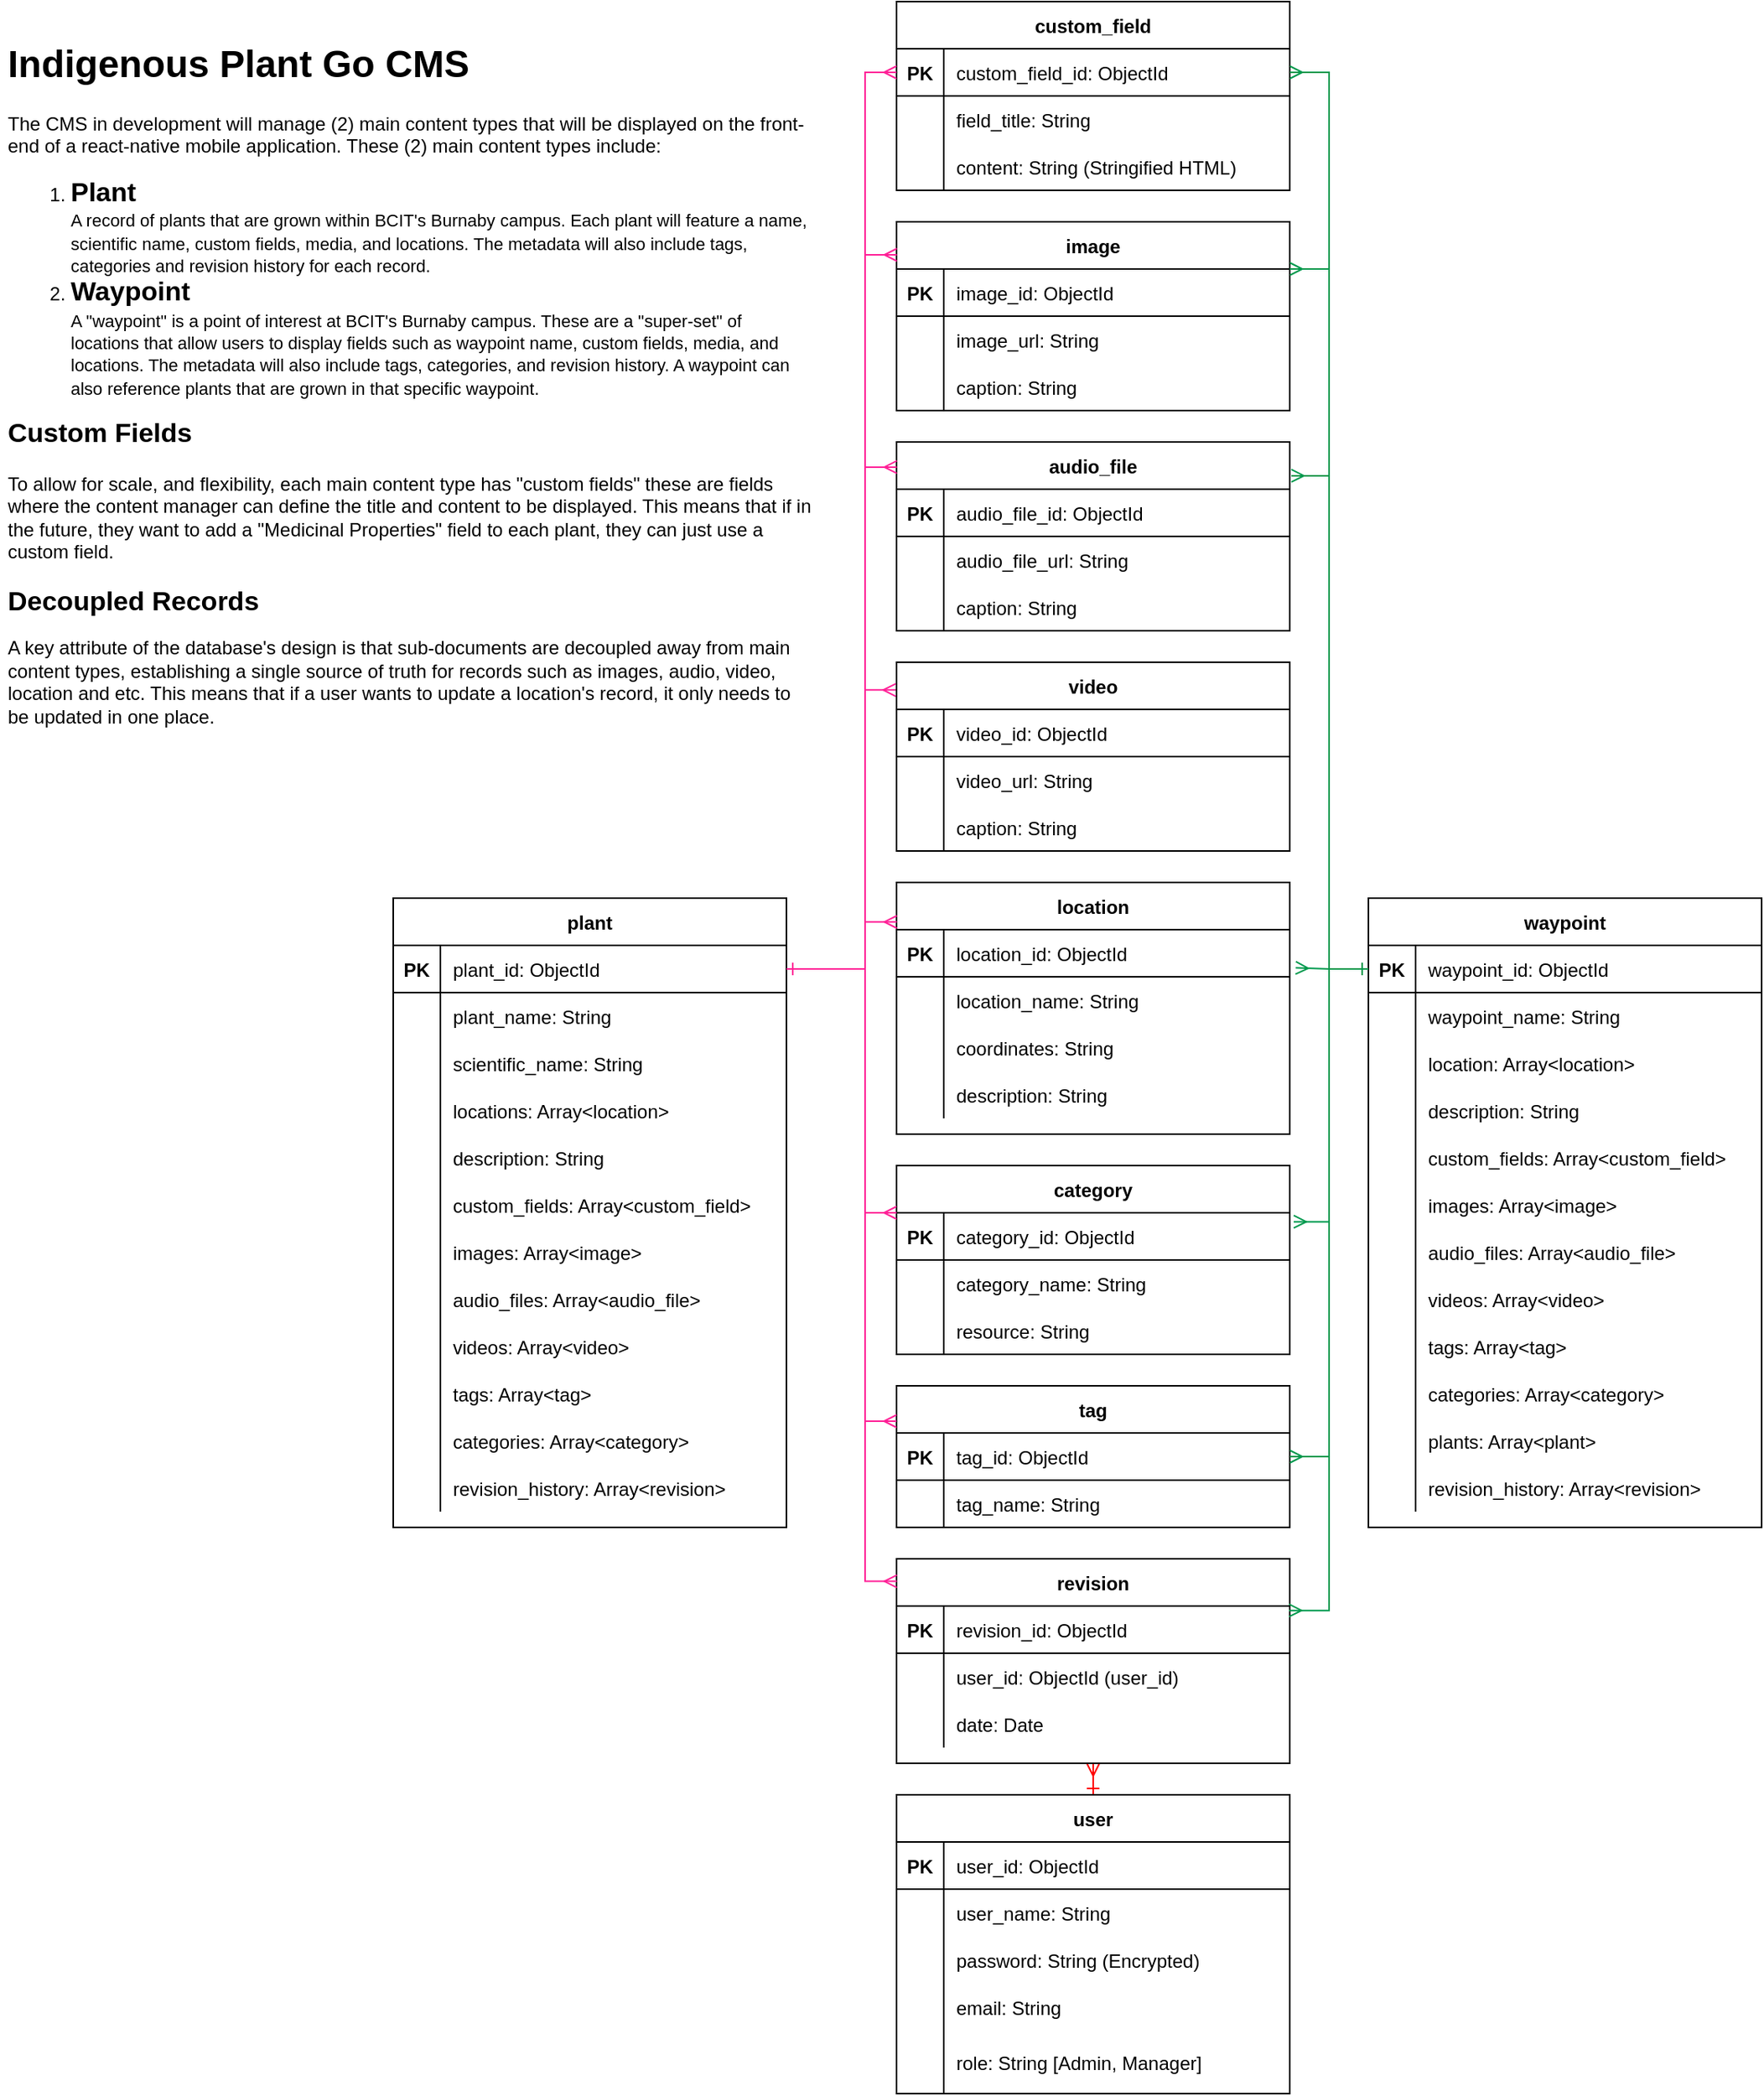 <mxfile version="14.6.10" type="device"><diagram id="R2lEEEUBdFMjLlhIrx00" name="Page-1"><mxGraphModel dx="2460" dy="2455" grid="1" gridSize="10" guides="1" tooltips="1" connect="1" arrows="1" fold="1" page="1" pageScale="1" pageWidth="850" pageHeight="1100" math="0" shadow="0" extFonts="Permanent Marker^https://fonts.googleapis.com/css?family=Permanent+Marker"><root><mxCell id="0"/><mxCell id="1" parent="0"/><mxCell id="C-vyLk0tnHw3VtMMgP7b-23" value="plant" style="shape=table;startSize=30;container=1;collapsible=1;childLayout=tableLayout;fixedRows=1;rowLines=0;fontStyle=1;align=center;resizeLast=1;" parent="1" vertex="1"><mxGeometry x="670" y="-520" width="250" height="400" as="geometry"/></mxCell><mxCell id="C-vyLk0tnHw3VtMMgP7b-24" value="" style="shape=partialRectangle;collapsible=0;dropTarget=0;pointerEvents=0;fillColor=none;points=[[0,0.5],[1,0.5]];portConstraint=eastwest;top=0;left=0;right=0;bottom=1;" parent="C-vyLk0tnHw3VtMMgP7b-23" vertex="1"><mxGeometry y="30" width="250" height="30" as="geometry"/></mxCell><mxCell id="C-vyLk0tnHw3VtMMgP7b-25" value="PK" style="shape=partialRectangle;overflow=hidden;connectable=0;fillColor=none;top=0;left=0;bottom=0;right=0;fontStyle=1;" parent="C-vyLk0tnHw3VtMMgP7b-24" vertex="1"><mxGeometry width="30" height="30" as="geometry"/></mxCell><mxCell id="C-vyLk0tnHw3VtMMgP7b-26" value="plant_id: ObjectId" style="shape=partialRectangle;overflow=hidden;connectable=0;fillColor=none;top=0;left=0;bottom=0;right=0;align=left;spacingLeft=6;fontStyle=0;" parent="C-vyLk0tnHw3VtMMgP7b-24" vertex="1"><mxGeometry x="30" width="220" height="30" as="geometry"/></mxCell><mxCell id="C-vyLk0tnHw3VtMMgP7b-27" value="" style="shape=partialRectangle;collapsible=0;dropTarget=0;pointerEvents=0;fillColor=none;points=[[0,0.5],[1,0.5]];portConstraint=eastwest;top=0;left=0;right=0;bottom=0;" parent="C-vyLk0tnHw3VtMMgP7b-23" vertex="1"><mxGeometry y="60" width="250" height="30" as="geometry"/></mxCell><mxCell id="C-vyLk0tnHw3VtMMgP7b-28" value="" style="shape=partialRectangle;overflow=hidden;connectable=0;fillColor=none;top=0;left=0;bottom=0;right=0;" parent="C-vyLk0tnHw3VtMMgP7b-27" vertex="1"><mxGeometry width="30" height="30" as="geometry"/></mxCell><mxCell id="C-vyLk0tnHw3VtMMgP7b-29" value="plant_name: String" style="shape=partialRectangle;overflow=hidden;connectable=0;fillColor=none;top=0;left=0;bottom=0;right=0;align=left;spacingLeft=6;" parent="C-vyLk0tnHw3VtMMgP7b-27" vertex="1"><mxGeometry x="30" width="220" height="30" as="geometry"/></mxCell><mxCell id="rjlyOs_NQxQxMs1y-BMm-17" value="" style="shape=partialRectangle;collapsible=0;dropTarget=0;pointerEvents=0;fillColor=none;points=[[0,0.5],[1,0.5]];portConstraint=eastwest;top=0;left=0;right=0;bottom=0;" parent="C-vyLk0tnHw3VtMMgP7b-23" vertex="1"><mxGeometry y="90" width="250" height="30" as="geometry"/></mxCell><mxCell id="rjlyOs_NQxQxMs1y-BMm-18" value="" style="shape=partialRectangle;overflow=hidden;connectable=0;fillColor=none;top=0;left=0;bottom=0;right=0;" parent="rjlyOs_NQxQxMs1y-BMm-17" vertex="1"><mxGeometry width="30" height="30" as="geometry"/></mxCell><mxCell id="rjlyOs_NQxQxMs1y-BMm-19" value="scientific_name: String" style="shape=partialRectangle;overflow=hidden;connectable=0;fillColor=none;top=0;left=0;bottom=0;right=0;align=left;spacingLeft=6;" parent="rjlyOs_NQxQxMs1y-BMm-17" vertex="1"><mxGeometry x="30" width="220" height="30" as="geometry"/></mxCell><mxCell id="nRMLL-V5fSubDmU-MLT4-1" value="" style="shape=partialRectangle;collapsible=0;dropTarget=0;pointerEvents=0;fillColor=none;points=[[0,0.5],[1,0.5]];portConstraint=eastwest;top=0;left=0;right=0;bottom=0;" parent="C-vyLk0tnHw3VtMMgP7b-23" vertex="1"><mxGeometry y="120" width="250" height="30" as="geometry"/></mxCell><mxCell id="nRMLL-V5fSubDmU-MLT4-2" value="" style="shape=partialRectangle;overflow=hidden;connectable=0;fillColor=none;top=0;left=0;bottom=0;right=0;" parent="nRMLL-V5fSubDmU-MLT4-1" vertex="1"><mxGeometry width="30" height="30" as="geometry"/></mxCell><mxCell id="nRMLL-V5fSubDmU-MLT4-3" value="locations: Array&lt;location&gt; " style="shape=partialRectangle;overflow=hidden;connectable=0;fillColor=none;top=0;left=0;bottom=0;right=0;align=left;spacingLeft=6;" parent="nRMLL-V5fSubDmU-MLT4-1" vertex="1"><mxGeometry x="30" width="220" height="30" as="geometry"/></mxCell><mxCell id="nRMLL-V5fSubDmU-MLT4-4" value="" style="shape=partialRectangle;collapsible=0;dropTarget=0;pointerEvents=0;fillColor=none;points=[[0,0.5],[1,0.5]];portConstraint=eastwest;top=0;left=0;right=0;bottom=0;" parent="C-vyLk0tnHw3VtMMgP7b-23" vertex="1"><mxGeometry y="150" width="250" height="30" as="geometry"/></mxCell><mxCell id="nRMLL-V5fSubDmU-MLT4-5" value="" style="shape=partialRectangle;overflow=hidden;connectable=0;fillColor=none;top=0;left=0;bottom=0;right=0;" parent="nRMLL-V5fSubDmU-MLT4-4" vertex="1"><mxGeometry width="30" height="30" as="geometry"/></mxCell><mxCell id="nRMLL-V5fSubDmU-MLT4-6" value="description: String" style="shape=partialRectangle;overflow=hidden;connectable=0;fillColor=none;top=0;left=0;bottom=0;right=0;align=left;spacingLeft=6;" parent="nRMLL-V5fSubDmU-MLT4-4" vertex="1"><mxGeometry x="30" width="220" height="30" as="geometry"/></mxCell><mxCell id="nRMLL-V5fSubDmU-MLT4-7" value="" style="shape=partialRectangle;collapsible=0;dropTarget=0;pointerEvents=0;fillColor=none;points=[[0,0.5],[1,0.5]];portConstraint=eastwest;top=0;left=0;right=0;bottom=0;" parent="C-vyLk0tnHw3VtMMgP7b-23" vertex="1"><mxGeometry y="180" width="250" height="30" as="geometry"/></mxCell><mxCell id="nRMLL-V5fSubDmU-MLT4-8" value="" style="shape=partialRectangle;overflow=hidden;connectable=0;fillColor=none;top=0;left=0;bottom=0;right=0;" parent="nRMLL-V5fSubDmU-MLT4-7" vertex="1"><mxGeometry width="30" height="30" as="geometry"/></mxCell><mxCell id="nRMLL-V5fSubDmU-MLT4-9" value="custom_fields: Array&lt;custom_field&gt;" style="shape=partialRectangle;overflow=hidden;connectable=0;fillColor=none;top=0;left=0;bottom=0;right=0;align=left;spacingLeft=6;" parent="nRMLL-V5fSubDmU-MLT4-7" vertex="1"><mxGeometry x="30" width="220" height="30" as="geometry"/></mxCell><mxCell id="nRMLL-V5fSubDmU-MLT4-10" value="" style="shape=partialRectangle;collapsible=0;dropTarget=0;pointerEvents=0;fillColor=none;points=[[0,0.5],[1,0.5]];portConstraint=eastwest;top=0;left=0;right=0;bottom=0;" parent="C-vyLk0tnHw3VtMMgP7b-23" vertex="1"><mxGeometry y="210" width="250" height="30" as="geometry"/></mxCell><mxCell id="nRMLL-V5fSubDmU-MLT4-11" value="" style="shape=partialRectangle;overflow=hidden;connectable=0;fillColor=none;top=0;left=0;bottom=0;right=0;" parent="nRMLL-V5fSubDmU-MLT4-10" vertex="1"><mxGeometry width="30" height="30" as="geometry"/></mxCell><mxCell id="nRMLL-V5fSubDmU-MLT4-12" value="images: Array&lt;image&gt;" style="shape=partialRectangle;overflow=hidden;connectable=0;fillColor=none;top=0;left=0;bottom=0;right=0;align=left;spacingLeft=6;" parent="nRMLL-V5fSubDmU-MLT4-10" vertex="1"><mxGeometry x="30" width="220" height="30" as="geometry"/></mxCell><mxCell id="nRMLL-V5fSubDmU-MLT4-13" value="" style="shape=partialRectangle;collapsible=0;dropTarget=0;pointerEvents=0;fillColor=none;points=[[0,0.5],[1,0.5]];portConstraint=eastwest;top=0;left=0;right=0;bottom=0;" parent="C-vyLk0tnHw3VtMMgP7b-23" vertex="1"><mxGeometry y="240" width="250" height="30" as="geometry"/></mxCell><mxCell id="nRMLL-V5fSubDmU-MLT4-14" value="" style="shape=partialRectangle;overflow=hidden;connectable=0;fillColor=none;top=0;left=0;bottom=0;right=0;" parent="nRMLL-V5fSubDmU-MLT4-13" vertex="1"><mxGeometry width="30" height="30" as="geometry"/></mxCell><mxCell id="nRMLL-V5fSubDmU-MLT4-15" value="audio_files: Array&lt;audio_file&gt;" style="shape=partialRectangle;overflow=hidden;connectable=0;fillColor=none;top=0;left=0;bottom=0;right=0;align=left;spacingLeft=6;" parent="nRMLL-V5fSubDmU-MLT4-13" vertex="1"><mxGeometry x="30" width="220" height="30" as="geometry"/></mxCell><mxCell id="nRMLL-V5fSubDmU-MLT4-16" value="" style="shape=partialRectangle;collapsible=0;dropTarget=0;pointerEvents=0;fillColor=none;points=[[0,0.5],[1,0.5]];portConstraint=eastwest;top=0;left=0;right=0;bottom=0;" parent="C-vyLk0tnHw3VtMMgP7b-23" vertex="1"><mxGeometry y="270" width="250" height="30" as="geometry"/></mxCell><mxCell id="nRMLL-V5fSubDmU-MLT4-17" value="" style="shape=partialRectangle;overflow=hidden;connectable=0;fillColor=none;top=0;left=0;bottom=0;right=0;" parent="nRMLL-V5fSubDmU-MLT4-16" vertex="1"><mxGeometry width="30" height="30" as="geometry"/></mxCell><mxCell id="nRMLL-V5fSubDmU-MLT4-18" value="videos: Array&lt;video&gt;" style="shape=partialRectangle;overflow=hidden;connectable=0;fillColor=none;top=0;left=0;bottom=0;right=0;align=left;spacingLeft=6;" parent="nRMLL-V5fSubDmU-MLT4-16" vertex="1"><mxGeometry x="30" width="220" height="30" as="geometry"/></mxCell><mxCell id="nRMLL-V5fSubDmU-MLT4-79" value="" style="shape=partialRectangle;collapsible=0;dropTarget=0;pointerEvents=0;fillColor=none;points=[[0,0.5],[1,0.5]];portConstraint=eastwest;top=0;left=0;right=0;bottom=0;" parent="C-vyLk0tnHw3VtMMgP7b-23" vertex="1"><mxGeometry y="300" width="250" height="30" as="geometry"/></mxCell><mxCell id="nRMLL-V5fSubDmU-MLT4-80" value="" style="shape=partialRectangle;overflow=hidden;connectable=0;fillColor=none;top=0;left=0;bottom=0;right=0;" parent="nRMLL-V5fSubDmU-MLT4-79" vertex="1"><mxGeometry width="30" height="30" as="geometry"/></mxCell><mxCell id="nRMLL-V5fSubDmU-MLT4-81" value="tags: Array&lt;tag&gt;" style="shape=partialRectangle;overflow=hidden;connectable=0;fillColor=none;top=0;left=0;bottom=0;right=0;align=left;spacingLeft=6;" parent="nRMLL-V5fSubDmU-MLT4-79" vertex="1"><mxGeometry x="30" width="220" height="30" as="geometry"/></mxCell><mxCell id="nRMLL-V5fSubDmU-MLT4-82" value="" style="shape=partialRectangle;collapsible=0;dropTarget=0;pointerEvents=0;fillColor=none;points=[[0,0.5],[1,0.5]];portConstraint=eastwest;top=0;left=0;right=0;bottom=0;" parent="C-vyLk0tnHw3VtMMgP7b-23" vertex="1"><mxGeometry y="330" width="250" height="30" as="geometry"/></mxCell><mxCell id="nRMLL-V5fSubDmU-MLT4-83" value="" style="shape=partialRectangle;overflow=hidden;connectable=0;fillColor=none;top=0;left=0;bottom=0;right=0;" parent="nRMLL-V5fSubDmU-MLT4-82" vertex="1"><mxGeometry width="30" height="30" as="geometry"/></mxCell><mxCell id="nRMLL-V5fSubDmU-MLT4-84" value="categories: Array&lt;category&gt;" style="shape=partialRectangle;overflow=hidden;connectable=0;fillColor=none;top=0;left=0;bottom=0;right=0;align=left;spacingLeft=6;" parent="nRMLL-V5fSubDmU-MLT4-82" vertex="1"><mxGeometry x="30" width="220" height="30" as="geometry"/></mxCell><mxCell id="nRMLL-V5fSubDmU-MLT4-229" value="" style="shape=partialRectangle;collapsible=0;dropTarget=0;pointerEvents=0;fillColor=none;points=[[0,0.5],[1,0.5]];portConstraint=eastwest;top=0;left=0;right=0;bottom=0;" parent="C-vyLk0tnHw3VtMMgP7b-23" vertex="1"><mxGeometry y="360" width="250" height="30" as="geometry"/></mxCell><mxCell id="nRMLL-V5fSubDmU-MLT4-230" value="" style="shape=partialRectangle;overflow=hidden;connectable=0;fillColor=none;top=0;left=0;bottom=0;right=0;" parent="nRMLL-V5fSubDmU-MLT4-229" vertex="1"><mxGeometry width="30" height="30" as="geometry"/></mxCell><mxCell id="nRMLL-V5fSubDmU-MLT4-231" value="revision_history: Array&lt;revision&gt;" style="shape=partialRectangle;overflow=hidden;connectable=0;fillColor=none;top=0;left=0;bottom=0;right=0;align=left;spacingLeft=6;" parent="nRMLL-V5fSubDmU-MLT4-229" vertex="1"><mxGeometry x="30" width="220" height="30" as="geometry"/></mxCell><mxCell id="nRMLL-V5fSubDmU-MLT4-19" value="custom_field" style="shape=table;startSize=30;container=1;collapsible=1;childLayout=tableLayout;fixedRows=1;rowLines=0;fontStyle=1;align=center;resizeLast=1;" parent="1" vertex="1"><mxGeometry x="990" y="-1090" width="250" height="120" as="geometry"/></mxCell><mxCell id="nRMLL-V5fSubDmU-MLT4-20" value="" style="shape=partialRectangle;collapsible=0;dropTarget=0;pointerEvents=0;fillColor=none;points=[[0,0.5],[1,0.5]];portConstraint=eastwest;top=0;left=0;right=0;bottom=1;" parent="nRMLL-V5fSubDmU-MLT4-19" vertex="1"><mxGeometry y="30" width="250" height="30" as="geometry"/></mxCell><mxCell id="nRMLL-V5fSubDmU-MLT4-21" value="PK" style="shape=partialRectangle;overflow=hidden;connectable=0;fillColor=none;top=0;left=0;bottom=0;right=0;fontStyle=1;" parent="nRMLL-V5fSubDmU-MLT4-20" vertex="1"><mxGeometry width="30" height="30" as="geometry"/></mxCell><mxCell id="nRMLL-V5fSubDmU-MLT4-22" value="custom_field_id: ObjectId" style="shape=partialRectangle;overflow=hidden;connectable=0;fillColor=none;top=0;left=0;bottom=0;right=0;align=left;spacingLeft=6;fontStyle=0;" parent="nRMLL-V5fSubDmU-MLT4-20" vertex="1"><mxGeometry x="30" width="220" height="30" as="geometry"/></mxCell><mxCell id="nRMLL-V5fSubDmU-MLT4-23" value="" style="shape=partialRectangle;collapsible=0;dropTarget=0;pointerEvents=0;fillColor=none;points=[[0,0.5],[1,0.5]];portConstraint=eastwest;top=0;left=0;right=0;bottom=0;" parent="nRMLL-V5fSubDmU-MLT4-19" vertex="1"><mxGeometry y="60" width="250" height="30" as="geometry"/></mxCell><mxCell id="nRMLL-V5fSubDmU-MLT4-24" value="" style="shape=partialRectangle;overflow=hidden;connectable=0;fillColor=none;top=0;left=0;bottom=0;right=0;" parent="nRMLL-V5fSubDmU-MLT4-23" vertex="1"><mxGeometry width="30" height="30" as="geometry"/></mxCell><mxCell id="nRMLL-V5fSubDmU-MLT4-25" value="field_title: String" style="shape=partialRectangle;overflow=hidden;connectable=0;fillColor=none;top=0;left=0;bottom=0;right=0;align=left;spacingLeft=6;" parent="nRMLL-V5fSubDmU-MLT4-23" vertex="1"><mxGeometry x="30" width="220" height="30" as="geometry"/></mxCell><mxCell id="nRMLL-V5fSubDmU-MLT4-26" value="" style="shape=partialRectangle;collapsible=0;dropTarget=0;pointerEvents=0;fillColor=none;points=[[0,0.5],[1,0.5]];portConstraint=eastwest;top=0;left=0;right=0;bottom=0;" parent="nRMLL-V5fSubDmU-MLT4-19" vertex="1"><mxGeometry y="90" width="250" height="30" as="geometry"/></mxCell><mxCell id="nRMLL-V5fSubDmU-MLT4-27" value="" style="shape=partialRectangle;overflow=hidden;connectable=0;fillColor=none;top=0;left=0;bottom=0;right=0;" parent="nRMLL-V5fSubDmU-MLT4-26" vertex="1"><mxGeometry width="30" height="30" as="geometry"/></mxCell><mxCell id="nRMLL-V5fSubDmU-MLT4-28" value="content: String (Stringified HTML)" style="shape=partialRectangle;overflow=hidden;connectable=0;fillColor=none;top=0;left=0;bottom=0;right=0;align=left;spacingLeft=6;" parent="nRMLL-V5fSubDmU-MLT4-26" vertex="1"><mxGeometry x="30" width="220" height="30" as="geometry"/></mxCell><mxCell id="nRMLL-V5fSubDmU-MLT4-45" value="image" style="shape=table;startSize=30;container=1;collapsible=1;childLayout=tableLayout;fixedRows=1;rowLines=0;fontStyle=1;align=center;resizeLast=1;" parent="1" vertex="1"><mxGeometry x="990" y="-950" width="250" height="120" as="geometry"/></mxCell><mxCell id="nRMLL-V5fSubDmU-MLT4-46" value="" style="shape=partialRectangle;collapsible=0;dropTarget=0;pointerEvents=0;fillColor=none;points=[[0,0.5],[1,0.5]];portConstraint=eastwest;top=0;left=0;right=0;bottom=1;" parent="nRMLL-V5fSubDmU-MLT4-45" vertex="1"><mxGeometry y="30" width="250" height="30" as="geometry"/></mxCell><mxCell id="nRMLL-V5fSubDmU-MLT4-47" value="PK" style="shape=partialRectangle;overflow=hidden;connectable=0;fillColor=none;top=0;left=0;bottom=0;right=0;fontStyle=1;" parent="nRMLL-V5fSubDmU-MLT4-46" vertex="1"><mxGeometry width="30" height="30" as="geometry"/></mxCell><mxCell id="nRMLL-V5fSubDmU-MLT4-48" value="image_id: ObjectId" style="shape=partialRectangle;overflow=hidden;connectable=0;fillColor=none;top=0;left=0;bottom=0;right=0;align=left;spacingLeft=6;fontStyle=0;" parent="nRMLL-V5fSubDmU-MLT4-46" vertex="1"><mxGeometry x="30" width="220" height="30" as="geometry"/></mxCell><mxCell id="nRMLL-V5fSubDmU-MLT4-49" value="" style="shape=partialRectangle;collapsible=0;dropTarget=0;pointerEvents=0;fillColor=none;points=[[0,0.5],[1,0.5]];portConstraint=eastwest;top=0;left=0;right=0;bottom=0;" parent="nRMLL-V5fSubDmU-MLT4-45" vertex="1"><mxGeometry y="60" width="250" height="30" as="geometry"/></mxCell><mxCell id="nRMLL-V5fSubDmU-MLT4-50" value="" style="shape=partialRectangle;overflow=hidden;connectable=0;fillColor=none;top=0;left=0;bottom=0;right=0;" parent="nRMLL-V5fSubDmU-MLT4-49" vertex="1"><mxGeometry width="30" height="30" as="geometry"/></mxCell><mxCell id="nRMLL-V5fSubDmU-MLT4-51" value="image_url: String" style="shape=partialRectangle;overflow=hidden;connectable=0;fillColor=none;top=0;left=0;bottom=0;right=0;align=left;spacingLeft=6;" parent="nRMLL-V5fSubDmU-MLT4-49" vertex="1"><mxGeometry x="30" width="220" height="30" as="geometry"/></mxCell><mxCell id="nRMLL-V5fSubDmU-MLT4-52" value="" style="shape=partialRectangle;collapsible=0;dropTarget=0;pointerEvents=0;fillColor=none;points=[[0,0.5],[1,0.5]];portConstraint=eastwest;top=0;left=0;right=0;bottom=0;" parent="nRMLL-V5fSubDmU-MLT4-45" vertex="1"><mxGeometry y="90" width="250" height="30" as="geometry"/></mxCell><mxCell id="nRMLL-V5fSubDmU-MLT4-53" value="" style="shape=partialRectangle;overflow=hidden;connectable=0;fillColor=none;top=0;left=0;bottom=0;right=0;" parent="nRMLL-V5fSubDmU-MLT4-52" vertex="1"><mxGeometry width="30" height="30" as="geometry"/></mxCell><mxCell id="nRMLL-V5fSubDmU-MLT4-54" value="caption: String" style="shape=partialRectangle;overflow=hidden;connectable=0;fillColor=none;top=0;left=0;bottom=0;right=0;align=left;spacingLeft=6;" parent="nRMLL-V5fSubDmU-MLT4-52" vertex="1"><mxGeometry x="30" width="220" height="30" as="geometry"/></mxCell><mxCell id="nRMLL-V5fSubDmU-MLT4-55" value="audio_file" style="shape=table;startSize=30;container=1;collapsible=1;childLayout=tableLayout;fixedRows=1;rowLines=0;fontStyle=1;align=center;resizeLast=1;" parent="1" vertex="1"><mxGeometry x="990" y="-810" width="250" height="120" as="geometry"/></mxCell><mxCell id="nRMLL-V5fSubDmU-MLT4-56" value="" style="shape=partialRectangle;collapsible=0;dropTarget=0;pointerEvents=0;fillColor=none;points=[[0,0.5],[1,0.5]];portConstraint=eastwest;top=0;left=0;right=0;bottom=1;" parent="nRMLL-V5fSubDmU-MLT4-55" vertex="1"><mxGeometry y="30" width="250" height="30" as="geometry"/></mxCell><mxCell id="nRMLL-V5fSubDmU-MLT4-57" value="PK" style="shape=partialRectangle;overflow=hidden;connectable=0;fillColor=none;top=0;left=0;bottom=0;right=0;fontStyle=1;" parent="nRMLL-V5fSubDmU-MLT4-56" vertex="1"><mxGeometry width="30" height="30" as="geometry"/></mxCell><mxCell id="nRMLL-V5fSubDmU-MLT4-58" value="audio_file_id: ObjectId" style="shape=partialRectangle;overflow=hidden;connectable=0;fillColor=none;top=0;left=0;bottom=0;right=0;align=left;spacingLeft=6;fontStyle=0;" parent="nRMLL-V5fSubDmU-MLT4-56" vertex="1"><mxGeometry x="30" width="220" height="30" as="geometry"/></mxCell><mxCell id="nRMLL-V5fSubDmU-MLT4-59" value="" style="shape=partialRectangle;collapsible=0;dropTarget=0;pointerEvents=0;fillColor=none;points=[[0,0.5],[1,0.5]];portConstraint=eastwest;top=0;left=0;right=0;bottom=0;" parent="nRMLL-V5fSubDmU-MLT4-55" vertex="1"><mxGeometry y="60" width="250" height="30" as="geometry"/></mxCell><mxCell id="nRMLL-V5fSubDmU-MLT4-60" value="" style="shape=partialRectangle;overflow=hidden;connectable=0;fillColor=none;top=0;left=0;bottom=0;right=0;" parent="nRMLL-V5fSubDmU-MLT4-59" vertex="1"><mxGeometry width="30" height="30" as="geometry"/></mxCell><mxCell id="nRMLL-V5fSubDmU-MLT4-61" value="audio_file_url: String" style="shape=partialRectangle;overflow=hidden;connectable=0;fillColor=none;top=0;left=0;bottom=0;right=0;align=left;spacingLeft=6;" parent="nRMLL-V5fSubDmU-MLT4-59" vertex="1"><mxGeometry x="30" width="220" height="30" as="geometry"/></mxCell><mxCell id="nRMLL-V5fSubDmU-MLT4-62" value="" style="shape=partialRectangle;collapsible=0;dropTarget=0;pointerEvents=0;fillColor=none;points=[[0,0.5],[1,0.5]];portConstraint=eastwest;top=0;left=0;right=0;bottom=0;" parent="nRMLL-V5fSubDmU-MLT4-55" vertex="1"><mxGeometry y="90" width="250" height="30" as="geometry"/></mxCell><mxCell id="nRMLL-V5fSubDmU-MLT4-63" value="" style="shape=partialRectangle;overflow=hidden;connectable=0;fillColor=none;top=0;left=0;bottom=0;right=0;" parent="nRMLL-V5fSubDmU-MLT4-62" vertex="1"><mxGeometry width="30" height="30" as="geometry"/></mxCell><mxCell id="nRMLL-V5fSubDmU-MLT4-64" value="caption: String" style="shape=partialRectangle;overflow=hidden;connectable=0;fillColor=none;top=0;left=0;bottom=0;right=0;align=left;spacingLeft=6;" parent="nRMLL-V5fSubDmU-MLT4-62" vertex="1"><mxGeometry x="30" width="220" height="30" as="geometry"/></mxCell><mxCell id="nRMLL-V5fSubDmU-MLT4-65" value="video" style="shape=table;startSize=30;container=1;collapsible=1;childLayout=tableLayout;fixedRows=1;rowLines=0;fontStyle=1;align=center;resizeLast=1;" parent="1" vertex="1"><mxGeometry x="990" y="-670" width="250" height="120" as="geometry"/></mxCell><mxCell id="nRMLL-V5fSubDmU-MLT4-66" value="" style="shape=partialRectangle;collapsible=0;dropTarget=0;pointerEvents=0;fillColor=none;points=[[0,0.5],[1,0.5]];portConstraint=eastwest;top=0;left=0;right=0;bottom=1;" parent="nRMLL-V5fSubDmU-MLT4-65" vertex="1"><mxGeometry y="30" width="250" height="30" as="geometry"/></mxCell><mxCell id="nRMLL-V5fSubDmU-MLT4-67" value="PK" style="shape=partialRectangle;overflow=hidden;connectable=0;fillColor=none;top=0;left=0;bottom=0;right=0;fontStyle=1;" parent="nRMLL-V5fSubDmU-MLT4-66" vertex="1"><mxGeometry width="30" height="30" as="geometry"/></mxCell><mxCell id="nRMLL-V5fSubDmU-MLT4-68" value="video_id: ObjectId" style="shape=partialRectangle;overflow=hidden;connectable=0;fillColor=none;top=0;left=0;bottom=0;right=0;align=left;spacingLeft=6;fontStyle=0;" parent="nRMLL-V5fSubDmU-MLT4-66" vertex="1"><mxGeometry x="30" width="220" height="30" as="geometry"/></mxCell><mxCell id="nRMLL-V5fSubDmU-MLT4-69" value="" style="shape=partialRectangle;collapsible=0;dropTarget=0;pointerEvents=0;fillColor=none;points=[[0,0.5],[1,0.5]];portConstraint=eastwest;top=0;left=0;right=0;bottom=0;" parent="nRMLL-V5fSubDmU-MLT4-65" vertex="1"><mxGeometry y="60" width="250" height="30" as="geometry"/></mxCell><mxCell id="nRMLL-V5fSubDmU-MLT4-70" value="" style="shape=partialRectangle;overflow=hidden;connectable=0;fillColor=none;top=0;left=0;bottom=0;right=0;" parent="nRMLL-V5fSubDmU-MLT4-69" vertex="1"><mxGeometry width="30" height="30" as="geometry"/></mxCell><mxCell id="nRMLL-V5fSubDmU-MLT4-71" value="video_url: String" style="shape=partialRectangle;overflow=hidden;connectable=0;fillColor=none;top=0;left=0;bottom=0;right=0;align=left;spacingLeft=6;" parent="nRMLL-V5fSubDmU-MLT4-69" vertex="1"><mxGeometry x="30" width="220" height="30" as="geometry"/></mxCell><mxCell id="nRMLL-V5fSubDmU-MLT4-72" value="" style="shape=partialRectangle;collapsible=0;dropTarget=0;pointerEvents=0;fillColor=none;points=[[0,0.5],[1,0.5]];portConstraint=eastwest;top=0;left=0;right=0;bottom=0;" parent="nRMLL-V5fSubDmU-MLT4-65" vertex="1"><mxGeometry y="90" width="250" height="30" as="geometry"/></mxCell><mxCell id="nRMLL-V5fSubDmU-MLT4-73" value="" style="shape=partialRectangle;overflow=hidden;connectable=0;fillColor=none;top=0;left=0;bottom=0;right=0;" parent="nRMLL-V5fSubDmU-MLT4-72" vertex="1"><mxGeometry width="30" height="30" as="geometry"/></mxCell><mxCell id="nRMLL-V5fSubDmU-MLT4-74" value="caption: String" style="shape=partialRectangle;overflow=hidden;connectable=0;fillColor=none;top=0;left=0;bottom=0;right=0;align=left;spacingLeft=6;" parent="nRMLL-V5fSubDmU-MLT4-72" vertex="1"><mxGeometry x="30" width="220" height="30" as="geometry"/></mxCell><mxCell id="nRMLL-V5fSubDmU-MLT4-86" value="tag" style="shape=table;startSize=30;container=1;collapsible=1;childLayout=tableLayout;fixedRows=1;rowLines=0;fontStyle=1;align=center;resizeLast=1;" parent="1" vertex="1"><mxGeometry x="990" y="-210" width="250" height="90" as="geometry"/></mxCell><mxCell id="nRMLL-V5fSubDmU-MLT4-87" value="" style="shape=partialRectangle;collapsible=0;dropTarget=0;pointerEvents=0;fillColor=none;points=[[0,0.5],[1,0.5]];portConstraint=eastwest;top=0;left=0;right=0;bottom=1;" parent="nRMLL-V5fSubDmU-MLT4-86" vertex="1"><mxGeometry y="30" width="250" height="30" as="geometry"/></mxCell><mxCell id="nRMLL-V5fSubDmU-MLT4-88" value="PK" style="shape=partialRectangle;overflow=hidden;connectable=0;fillColor=none;top=0;left=0;bottom=0;right=0;fontStyle=1;" parent="nRMLL-V5fSubDmU-MLT4-87" vertex="1"><mxGeometry width="30" height="30" as="geometry"/></mxCell><mxCell id="nRMLL-V5fSubDmU-MLT4-89" value="tag_id: ObjectId" style="shape=partialRectangle;overflow=hidden;connectable=0;fillColor=none;top=0;left=0;bottom=0;right=0;align=left;spacingLeft=6;fontStyle=0;" parent="nRMLL-V5fSubDmU-MLT4-87" vertex="1"><mxGeometry x="30" width="220" height="30" as="geometry"/></mxCell><mxCell id="nRMLL-V5fSubDmU-MLT4-90" value="" style="shape=partialRectangle;collapsible=0;dropTarget=0;pointerEvents=0;fillColor=none;points=[[0,0.5],[1,0.5]];portConstraint=eastwest;top=0;left=0;right=0;bottom=0;" parent="nRMLL-V5fSubDmU-MLT4-86" vertex="1"><mxGeometry y="60" width="250" height="30" as="geometry"/></mxCell><mxCell id="nRMLL-V5fSubDmU-MLT4-91" value="" style="shape=partialRectangle;overflow=hidden;connectable=0;fillColor=none;top=0;left=0;bottom=0;right=0;" parent="nRMLL-V5fSubDmU-MLT4-90" vertex="1"><mxGeometry width="30" height="30" as="geometry"/></mxCell><mxCell id="nRMLL-V5fSubDmU-MLT4-92" value="tag_name: String" style="shape=partialRectangle;overflow=hidden;connectable=0;fillColor=none;top=0;left=0;bottom=0;right=0;align=left;spacingLeft=6;" parent="nRMLL-V5fSubDmU-MLT4-90" vertex="1"><mxGeometry x="30" width="220" height="30" as="geometry"/></mxCell><mxCell id="nRMLL-V5fSubDmU-MLT4-97" value="category" style="shape=table;startSize=30;container=1;collapsible=1;childLayout=tableLayout;fixedRows=1;rowLines=0;fontStyle=1;align=center;resizeLast=1;" parent="1" vertex="1"><mxGeometry x="990" y="-350" width="250" height="120" as="geometry"/></mxCell><mxCell id="nRMLL-V5fSubDmU-MLT4-98" value="" style="shape=partialRectangle;collapsible=0;dropTarget=0;pointerEvents=0;fillColor=none;points=[[0,0.5],[1,0.5]];portConstraint=eastwest;top=0;left=0;right=0;bottom=1;" parent="nRMLL-V5fSubDmU-MLT4-97" vertex="1"><mxGeometry y="30" width="250" height="30" as="geometry"/></mxCell><mxCell id="nRMLL-V5fSubDmU-MLT4-99" value="PK" style="shape=partialRectangle;overflow=hidden;connectable=0;fillColor=none;top=0;left=0;bottom=0;right=0;fontStyle=1;" parent="nRMLL-V5fSubDmU-MLT4-98" vertex="1"><mxGeometry width="30" height="30" as="geometry"/></mxCell><mxCell id="nRMLL-V5fSubDmU-MLT4-100" value="category_id: ObjectId" style="shape=partialRectangle;overflow=hidden;connectable=0;fillColor=none;top=0;left=0;bottom=0;right=0;align=left;spacingLeft=6;fontStyle=0;" parent="nRMLL-V5fSubDmU-MLT4-98" vertex="1"><mxGeometry x="30" width="220" height="30" as="geometry"/></mxCell><mxCell id="nRMLL-V5fSubDmU-MLT4-101" value="" style="shape=partialRectangle;collapsible=0;dropTarget=0;pointerEvents=0;fillColor=none;points=[[0,0.5],[1,0.5]];portConstraint=eastwest;top=0;left=0;right=0;bottom=0;" parent="nRMLL-V5fSubDmU-MLT4-97" vertex="1"><mxGeometry y="60" width="250" height="30" as="geometry"/></mxCell><mxCell id="nRMLL-V5fSubDmU-MLT4-102" value="" style="shape=partialRectangle;overflow=hidden;connectable=0;fillColor=none;top=0;left=0;bottom=0;right=0;" parent="nRMLL-V5fSubDmU-MLT4-101" vertex="1"><mxGeometry width="30" height="30" as="geometry"/></mxCell><mxCell id="nRMLL-V5fSubDmU-MLT4-103" value="category_name: String" style="shape=partialRectangle;overflow=hidden;connectable=0;fillColor=none;top=0;left=0;bottom=0;right=0;align=left;spacingLeft=6;" parent="nRMLL-V5fSubDmU-MLT4-101" vertex="1"><mxGeometry x="30" width="220" height="30" as="geometry"/></mxCell><mxCell id="GwN1VeZQyUPtBO3GYtaT-1" value="" style="shape=partialRectangle;collapsible=0;dropTarget=0;pointerEvents=0;fillColor=none;points=[[0,0.5],[1,0.5]];portConstraint=eastwest;top=0;left=0;right=0;bottom=0;" vertex="1" parent="nRMLL-V5fSubDmU-MLT4-97"><mxGeometry y="90" width="250" height="30" as="geometry"/></mxCell><mxCell id="GwN1VeZQyUPtBO3GYtaT-2" value="" style="shape=partialRectangle;overflow=hidden;connectable=0;fillColor=none;top=0;left=0;bottom=0;right=0;" vertex="1" parent="GwN1VeZQyUPtBO3GYtaT-1"><mxGeometry width="30" height="30" as="geometry"/></mxCell><mxCell id="GwN1VeZQyUPtBO3GYtaT-3" value="resource: String" style="shape=partialRectangle;overflow=hidden;connectable=0;fillColor=none;top=0;left=0;bottom=0;right=0;align=left;spacingLeft=6;" vertex="1" parent="GwN1VeZQyUPtBO3GYtaT-1"><mxGeometry x="30" width="220" height="30" as="geometry"/></mxCell><mxCell id="nRMLL-V5fSubDmU-MLT4-105" value="waypoint" style="shape=table;startSize=30;container=1;collapsible=1;childLayout=tableLayout;fixedRows=1;rowLines=0;fontStyle=1;align=center;resizeLast=1;" parent="1" vertex="1"><mxGeometry x="1290" y="-520" width="250" height="400" as="geometry"/></mxCell><mxCell id="nRMLL-V5fSubDmU-MLT4-106" value="" style="shape=partialRectangle;collapsible=0;dropTarget=0;pointerEvents=0;fillColor=none;points=[[0,0.5],[1,0.5]];portConstraint=eastwest;top=0;left=0;right=0;bottom=1;" parent="nRMLL-V5fSubDmU-MLT4-105" vertex="1"><mxGeometry y="30" width="250" height="30" as="geometry"/></mxCell><mxCell id="nRMLL-V5fSubDmU-MLT4-107" value="PK" style="shape=partialRectangle;overflow=hidden;connectable=0;fillColor=none;top=0;left=0;bottom=0;right=0;fontStyle=1;" parent="nRMLL-V5fSubDmU-MLT4-106" vertex="1"><mxGeometry width="30" height="30" as="geometry"/></mxCell><mxCell id="nRMLL-V5fSubDmU-MLT4-108" value="waypoint_id: ObjectId" style="shape=partialRectangle;overflow=hidden;connectable=0;fillColor=none;top=0;left=0;bottom=0;right=0;align=left;spacingLeft=6;fontStyle=0;" parent="nRMLL-V5fSubDmU-MLT4-106" vertex="1"><mxGeometry x="30" width="220" height="30" as="geometry"/></mxCell><mxCell id="nRMLL-V5fSubDmU-MLT4-109" value="" style="shape=partialRectangle;collapsible=0;dropTarget=0;pointerEvents=0;fillColor=none;points=[[0,0.5],[1,0.5]];portConstraint=eastwest;top=0;left=0;right=0;bottom=0;" parent="nRMLL-V5fSubDmU-MLT4-105" vertex="1"><mxGeometry y="60" width="250" height="30" as="geometry"/></mxCell><mxCell id="nRMLL-V5fSubDmU-MLT4-110" value="" style="shape=partialRectangle;overflow=hidden;connectable=0;fillColor=none;top=0;left=0;bottom=0;right=0;" parent="nRMLL-V5fSubDmU-MLT4-109" vertex="1"><mxGeometry width="30" height="30" as="geometry"/></mxCell><mxCell id="nRMLL-V5fSubDmU-MLT4-111" value="waypoint_name: String" style="shape=partialRectangle;overflow=hidden;connectable=0;fillColor=none;top=0;left=0;bottom=0;right=0;align=left;spacingLeft=6;" parent="nRMLL-V5fSubDmU-MLT4-109" vertex="1"><mxGeometry x="30" width="220" height="30" as="geometry"/></mxCell><mxCell id="nRMLL-V5fSubDmU-MLT4-112" value="" style="shape=partialRectangle;collapsible=0;dropTarget=0;pointerEvents=0;fillColor=none;points=[[0,0.5],[1,0.5]];portConstraint=eastwest;top=0;left=0;right=0;bottom=0;" parent="nRMLL-V5fSubDmU-MLT4-105" vertex="1"><mxGeometry y="90" width="250" height="30" as="geometry"/></mxCell><mxCell id="nRMLL-V5fSubDmU-MLT4-113" value="" style="shape=partialRectangle;overflow=hidden;connectable=0;fillColor=none;top=0;left=0;bottom=0;right=0;" parent="nRMLL-V5fSubDmU-MLT4-112" vertex="1"><mxGeometry width="30" height="30" as="geometry"/></mxCell><mxCell id="nRMLL-V5fSubDmU-MLT4-114" value="location: Array&lt;location&gt; " style="shape=partialRectangle;overflow=hidden;connectable=0;fillColor=none;top=0;left=0;bottom=0;right=0;align=left;spacingLeft=6;" parent="nRMLL-V5fSubDmU-MLT4-112" vertex="1"><mxGeometry x="30" width="220" height="30" as="geometry"/></mxCell><mxCell id="nRMLL-V5fSubDmU-MLT4-115" value="" style="shape=partialRectangle;collapsible=0;dropTarget=0;pointerEvents=0;fillColor=none;points=[[0,0.5],[1,0.5]];portConstraint=eastwest;top=0;left=0;right=0;bottom=0;" parent="nRMLL-V5fSubDmU-MLT4-105" vertex="1"><mxGeometry y="120" width="250" height="30" as="geometry"/></mxCell><mxCell id="nRMLL-V5fSubDmU-MLT4-116" value="" style="shape=partialRectangle;overflow=hidden;connectable=0;fillColor=none;top=0;left=0;bottom=0;right=0;" parent="nRMLL-V5fSubDmU-MLT4-115" vertex="1"><mxGeometry width="30" height="30" as="geometry"/></mxCell><mxCell id="nRMLL-V5fSubDmU-MLT4-117" value="description: String" style="shape=partialRectangle;overflow=hidden;connectable=0;fillColor=none;top=0;left=0;bottom=0;right=0;align=left;spacingLeft=6;" parent="nRMLL-V5fSubDmU-MLT4-115" vertex="1"><mxGeometry x="30" width="220" height="30" as="geometry"/></mxCell><mxCell id="nRMLL-V5fSubDmU-MLT4-118" value="" style="shape=partialRectangle;collapsible=0;dropTarget=0;pointerEvents=0;fillColor=none;points=[[0,0.5],[1,0.5]];portConstraint=eastwest;top=0;left=0;right=0;bottom=0;" parent="nRMLL-V5fSubDmU-MLT4-105" vertex="1"><mxGeometry y="150" width="250" height="30" as="geometry"/></mxCell><mxCell id="nRMLL-V5fSubDmU-MLT4-119" value="" style="shape=partialRectangle;overflow=hidden;connectable=0;fillColor=none;top=0;left=0;bottom=0;right=0;" parent="nRMLL-V5fSubDmU-MLT4-118" vertex="1"><mxGeometry width="30" height="30" as="geometry"/></mxCell><mxCell id="nRMLL-V5fSubDmU-MLT4-120" value="custom_fields: Array&lt;custom_field&gt;" style="shape=partialRectangle;overflow=hidden;connectable=0;fillColor=none;top=0;left=0;bottom=0;right=0;align=left;spacingLeft=6;" parent="nRMLL-V5fSubDmU-MLT4-118" vertex="1"><mxGeometry x="30" width="220" height="30" as="geometry"/></mxCell><mxCell id="nRMLL-V5fSubDmU-MLT4-121" value="" style="shape=partialRectangle;collapsible=0;dropTarget=0;pointerEvents=0;fillColor=none;points=[[0,0.5],[1,0.5]];portConstraint=eastwest;top=0;left=0;right=0;bottom=0;" parent="nRMLL-V5fSubDmU-MLT4-105" vertex="1"><mxGeometry y="180" width="250" height="30" as="geometry"/></mxCell><mxCell id="nRMLL-V5fSubDmU-MLT4-122" value="" style="shape=partialRectangle;overflow=hidden;connectable=0;fillColor=none;top=0;left=0;bottom=0;right=0;" parent="nRMLL-V5fSubDmU-MLT4-121" vertex="1"><mxGeometry width="30" height="30" as="geometry"/></mxCell><mxCell id="nRMLL-V5fSubDmU-MLT4-123" value="images: Array&lt;image&gt;" style="shape=partialRectangle;overflow=hidden;connectable=0;fillColor=none;top=0;left=0;bottom=0;right=0;align=left;spacingLeft=6;" parent="nRMLL-V5fSubDmU-MLT4-121" vertex="1"><mxGeometry x="30" width="220" height="30" as="geometry"/></mxCell><mxCell id="nRMLL-V5fSubDmU-MLT4-124" value="" style="shape=partialRectangle;collapsible=0;dropTarget=0;pointerEvents=0;fillColor=none;points=[[0,0.5],[1,0.5]];portConstraint=eastwest;top=0;left=0;right=0;bottom=0;" parent="nRMLL-V5fSubDmU-MLT4-105" vertex="1"><mxGeometry y="210" width="250" height="30" as="geometry"/></mxCell><mxCell id="nRMLL-V5fSubDmU-MLT4-125" value="" style="shape=partialRectangle;overflow=hidden;connectable=0;fillColor=none;top=0;left=0;bottom=0;right=0;" parent="nRMLL-V5fSubDmU-MLT4-124" vertex="1"><mxGeometry width="30" height="30" as="geometry"/></mxCell><mxCell id="nRMLL-V5fSubDmU-MLT4-126" value="audio_files: Array&lt;audio_file&gt;" style="shape=partialRectangle;overflow=hidden;connectable=0;fillColor=none;top=0;left=0;bottom=0;right=0;align=left;spacingLeft=6;" parent="nRMLL-V5fSubDmU-MLT4-124" vertex="1"><mxGeometry x="30" width="220" height="30" as="geometry"/></mxCell><mxCell id="nRMLL-V5fSubDmU-MLT4-127" value="" style="shape=partialRectangle;collapsible=0;dropTarget=0;pointerEvents=0;fillColor=none;points=[[0,0.5],[1,0.5]];portConstraint=eastwest;top=0;left=0;right=0;bottom=0;" parent="nRMLL-V5fSubDmU-MLT4-105" vertex="1"><mxGeometry y="240" width="250" height="30" as="geometry"/></mxCell><mxCell id="nRMLL-V5fSubDmU-MLT4-128" value="" style="shape=partialRectangle;overflow=hidden;connectable=0;fillColor=none;top=0;left=0;bottom=0;right=0;" parent="nRMLL-V5fSubDmU-MLT4-127" vertex="1"><mxGeometry width="30" height="30" as="geometry"/></mxCell><mxCell id="nRMLL-V5fSubDmU-MLT4-129" value="videos: Array&lt;video&gt;" style="shape=partialRectangle;overflow=hidden;connectable=0;fillColor=none;top=0;left=0;bottom=0;right=0;align=left;spacingLeft=6;" parent="nRMLL-V5fSubDmU-MLT4-127" vertex="1"><mxGeometry x="30" width="220" height="30" as="geometry"/></mxCell><mxCell id="nRMLL-V5fSubDmU-MLT4-130" value="" style="shape=partialRectangle;collapsible=0;dropTarget=0;pointerEvents=0;fillColor=none;points=[[0,0.5],[1,0.5]];portConstraint=eastwest;top=0;left=0;right=0;bottom=0;" parent="nRMLL-V5fSubDmU-MLT4-105" vertex="1"><mxGeometry y="270" width="250" height="30" as="geometry"/></mxCell><mxCell id="nRMLL-V5fSubDmU-MLT4-131" value="" style="shape=partialRectangle;overflow=hidden;connectable=0;fillColor=none;top=0;left=0;bottom=0;right=0;" parent="nRMLL-V5fSubDmU-MLT4-130" vertex="1"><mxGeometry width="30" height="30" as="geometry"/></mxCell><mxCell id="nRMLL-V5fSubDmU-MLT4-132" value="tags: Array&lt;tag&gt;" style="shape=partialRectangle;overflow=hidden;connectable=0;fillColor=none;top=0;left=0;bottom=0;right=0;align=left;spacingLeft=6;" parent="nRMLL-V5fSubDmU-MLT4-130" vertex="1"><mxGeometry x="30" width="220" height="30" as="geometry"/></mxCell><mxCell id="nRMLL-V5fSubDmU-MLT4-133" value="" style="shape=partialRectangle;collapsible=0;dropTarget=0;pointerEvents=0;fillColor=none;points=[[0,0.5],[1,0.5]];portConstraint=eastwest;top=0;left=0;right=0;bottom=0;" parent="nRMLL-V5fSubDmU-MLT4-105" vertex="1"><mxGeometry y="300" width="250" height="30" as="geometry"/></mxCell><mxCell id="nRMLL-V5fSubDmU-MLT4-134" value="" style="shape=partialRectangle;overflow=hidden;connectable=0;fillColor=none;top=0;left=0;bottom=0;right=0;" parent="nRMLL-V5fSubDmU-MLT4-133" vertex="1"><mxGeometry width="30" height="30" as="geometry"/></mxCell><mxCell id="nRMLL-V5fSubDmU-MLT4-135" value="categories: Array&lt;category&gt;" style="shape=partialRectangle;overflow=hidden;connectable=0;fillColor=none;top=0;left=0;bottom=0;right=0;align=left;spacingLeft=6;" parent="nRMLL-V5fSubDmU-MLT4-133" vertex="1"><mxGeometry x="30" width="220" height="30" as="geometry"/></mxCell><mxCell id="nRMLL-V5fSubDmU-MLT4-137" value="" style="shape=partialRectangle;collapsible=0;dropTarget=0;pointerEvents=0;fillColor=none;points=[[0,0.5],[1,0.5]];portConstraint=eastwest;top=0;left=0;right=0;bottom=0;" parent="nRMLL-V5fSubDmU-MLT4-105" vertex="1"><mxGeometry y="330" width="250" height="30" as="geometry"/></mxCell><mxCell id="nRMLL-V5fSubDmU-MLT4-138" value="" style="shape=partialRectangle;overflow=hidden;connectable=0;fillColor=none;top=0;left=0;bottom=0;right=0;" parent="nRMLL-V5fSubDmU-MLT4-137" vertex="1"><mxGeometry width="30" height="30" as="geometry"/></mxCell><mxCell id="nRMLL-V5fSubDmU-MLT4-139" value="plants: Array&lt;plant&gt;" style="shape=partialRectangle;overflow=hidden;connectable=0;fillColor=none;top=0;left=0;bottom=0;right=0;align=left;spacingLeft=6;" parent="nRMLL-V5fSubDmU-MLT4-137" vertex="1"><mxGeometry x="30" width="220" height="30" as="geometry"/></mxCell><mxCell id="nRMLL-V5fSubDmU-MLT4-235" value="" style="shape=partialRectangle;collapsible=0;dropTarget=0;pointerEvents=0;fillColor=none;points=[[0,0.5],[1,0.5]];portConstraint=eastwest;top=0;left=0;right=0;bottom=0;" parent="nRMLL-V5fSubDmU-MLT4-105" vertex="1"><mxGeometry y="360" width="250" height="30" as="geometry"/></mxCell><mxCell id="nRMLL-V5fSubDmU-MLT4-236" value="" style="shape=partialRectangle;overflow=hidden;connectable=0;fillColor=none;top=0;left=0;bottom=0;right=0;" parent="nRMLL-V5fSubDmU-MLT4-235" vertex="1"><mxGeometry width="30" height="30" as="geometry"/></mxCell><mxCell id="nRMLL-V5fSubDmU-MLT4-237" value="revision_history: Array&lt;revision&gt;" style="shape=partialRectangle;overflow=hidden;connectable=0;fillColor=none;top=0;left=0;bottom=0;right=0;align=left;spacingLeft=6;" parent="nRMLL-V5fSubDmU-MLT4-235" vertex="1"><mxGeometry x="30" width="220" height="30" as="geometry"/></mxCell><mxCell id="nRMLL-V5fSubDmU-MLT4-140" value="location" style="shape=table;startSize=30;container=1;collapsible=1;childLayout=tableLayout;fixedRows=1;rowLines=0;fontStyle=1;align=center;resizeLast=1;" parent="1" vertex="1"><mxGeometry x="990" y="-530" width="250" height="160" as="geometry"/></mxCell><mxCell id="nRMLL-V5fSubDmU-MLT4-141" value="" style="shape=partialRectangle;collapsible=0;dropTarget=0;pointerEvents=0;fillColor=none;points=[[0,0.5],[1,0.5]];portConstraint=eastwest;top=0;left=0;right=0;bottom=1;" parent="nRMLL-V5fSubDmU-MLT4-140" vertex="1"><mxGeometry y="30" width="250" height="30" as="geometry"/></mxCell><mxCell id="nRMLL-V5fSubDmU-MLT4-142" value="PK" style="shape=partialRectangle;overflow=hidden;connectable=0;fillColor=none;top=0;left=0;bottom=0;right=0;fontStyle=1;" parent="nRMLL-V5fSubDmU-MLT4-141" vertex="1"><mxGeometry width="30" height="30" as="geometry"/></mxCell><mxCell id="nRMLL-V5fSubDmU-MLT4-143" value="location_id: ObjectId" style="shape=partialRectangle;overflow=hidden;connectable=0;fillColor=none;top=0;left=0;bottom=0;right=0;align=left;spacingLeft=6;fontStyle=0;" parent="nRMLL-V5fSubDmU-MLT4-141" vertex="1"><mxGeometry x="30" width="220" height="30" as="geometry"/></mxCell><mxCell id="nRMLL-V5fSubDmU-MLT4-144" value="" style="shape=partialRectangle;collapsible=0;dropTarget=0;pointerEvents=0;fillColor=none;points=[[0,0.5],[1,0.5]];portConstraint=eastwest;top=0;left=0;right=0;bottom=0;" parent="nRMLL-V5fSubDmU-MLT4-140" vertex="1"><mxGeometry y="60" width="250" height="30" as="geometry"/></mxCell><mxCell id="nRMLL-V5fSubDmU-MLT4-145" value="" style="shape=partialRectangle;overflow=hidden;connectable=0;fillColor=none;top=0;left=0;bottom=0;right=0;" parent="nRMLL-V5fSubDmU-MLT4-144" vertex="1"><mxGeometry width="30" height="30" as="geometry"/></mxCell><mxCell id="nRMLL-V5fSubDmU-MLT4-146" value="location_name: String" style="shape=partialRectangle;overflow=hidden;connectable=0;fillColor=none;top=0;left=0;bottom=0;right=0;align=left;spacingLeft=6;" parent="nRMLL-V5fSubDmU-MLT4-144" vertex="1"><mxGeometry x="30" width="220" height="30" as="geometry"/></mxCell><mxCell id="nRMLL-V5fSubDmU-MLT4-147" value="" style="shape=partialRectangle;collapsible=0;dropTarget=0;pointerEvents=0;fillColor=none;points=[[0,0.5],[1,0.5]];portConstraint=eastwest;top=0;left=0;right=0;bottom=0;" parent="nRMLL-V5fSubDmU-MLT4-140" vertex="1"><mxGeometry y="90" width="250" height="30" as="geometry"/></mxCell><mxCell id="nRMLL-V5fSubDmU-MLT4-148" value="" style="shape=partialRectangle;overflow=hidden;connectable=0;fillColor=none;top=0;left=0;bottom=0;right=0;" parent="nRMLL-V5fSubDmU-MLT4-147" vertex="1"><mxGeometry width="30" height="30" as="geometry"/></mxCell><mxCell id="nRMLL-V5fSubDmU-MLT4-149" value="coordinates: String" style="shape=partialRectangle;overflow=hidden;connectable=0;fillColor=none;top=0;left=0;bottom=0;right=0;align=left;spacingLeft=6;" parent="nRMLL-V5fSubDmU-MLT4-147" vertex="1"><mxGeometry x="30" width="220" height="30" as="geometry"/></mxCell><mxCell id="nRMLL-V5fSubDmU-MLT4-150" value="" style="shape=partialRectangle;collapsible=0;dropTarget=0;pointerEvents=0;fillColor=none;points=[[0,0.5],[1,0.5]];portConstraint=eastwest;top=0;left=0;right=0;bottom=0;" parent="nRMLL-V5fSubDmU-MLT4-140" vertex="1"><mxGeometry y="120" width="250" height="30" as="geometry"/></mxCell><mxCell id="nRMLL-V5fSubDmU-MLT4-151" value="" style="shape=partialRectangle;overflow=hidden;connectable=0;fillColor=none;top=0;left=0;bottom=0;right=0;" parent="nRMLL-V5fSubDmU-MLT4-150" vertex="1"><mxGeometry width="30" height="30" as="geometry"/></mxCell><mxCell id="nRMLL-V5fSubDmU-MLT4-152" value="description: String" style="shape=partialRectangle;overflow=hidden;connectable=0;fillColor=none;top=0;left=0;bottom=0;right=0;align=left;spacingLeft=6;" parent="nRMLL-V5fSubDmU-MLT4-150" vertex="1"><mxGeometry x="30" width="220" height="30" as="geometry"/></mxCell><mxCell id="xlbMr9uUAslYSBFPEeiz-114" style="edgeStyle=orthogonalEdgeStyle;rounded=0;orthogonalLoop=1;jettySize=auto;html=1;exitX=0.5;exitY=0;exitDx=0;exitDy=0;entryX=0.5;entryY=1;entryDx=0;entryDy=0;startArrow=ERone;startFill=0;endArrow=ERmany;endFill=0;strokeColor=#FF0000;" parent="1" source="nRMLL-V5fSubDmU-MLT4-198" target="nRMLL-V5fSubDmU-MLT4-238" edge="1"><mxGeometry relative="1" as="geometry"/></mxCell><mxCell id="nRMLL-V5fSubDmU-MLT4-198" value="user" style="shape=table;startSize=30;container=1;collapsible=1;childLayout=tableLayout;fixedRows=1;rowLines=0;fontStyle=1;align=center;resizeLast=1;" parent="1" vertex="1"><mxGeometry x="990" y="50" width="250" height="190" as="geometry"/></mxCell><mxCell id="nRMLL-V5fSubDmU-MLT4-199" value="" style="shape=partialRectangle;collapsible=0;dropTarget=0;pointerEvents=0;fillColor=none;points=[[0,0.5],[1,0.5]];portConstraint=eastwest;top=0;left=0;right=0;bottom=1;" parent="nRMLL-V5fSubDmU-MLT4-198" vertex="1"><mxGeometry y="30" width="250" height="30" as="geometry"/></mxCell><mxCell id="nRMLL-V5fSubDmU-MLT4-200" value="PK" style="shape=partialRectangle;overflow=hidden;connectable=0;fillColor=none;top=0;left=0;bottom=0;right=0;fontStyle=1;" parent="nRMLL-V5fSubDmU-MLT4-199" vertex="1"><mxGeometry width="30" height="30" as="geometry"/></mxCell><mxCell id="nRMLL-V5fSubDmU-MLT4-201" value="user_id: ObjectId" style="shape=partialRectangle;overflow=hidden;connectable=0;fillColor=none;top=0;left=0;bottom=0;right=0;align=left;spacingLeft=6;fontStyle=0;" parent="nRMLL-V5fSubDmU-MLT4-199" vertex="1"><mxGeometry x="30" width="220" height="30" as="geometry"/></mxCell><mxCell id="nRMLL-V5fSubDmU-MLT4-202" value="" style="shape=partialRectangle;collapsible=0;dropTarget=0;pointerEvents=0;fillColor=none;points=[[0,0.5],[1,0.5]];portConstraint=eastwest;top=0;left=0;right=0;bottom=0;" parent="nRMLL-V5fSubDmU-MLT4-198" vertex="1"><mxGeometry y="60" width="250" height="30" as="geometry"/></mxCell><mxCell id="nRMLL-V5fSubDmU-MLT4-203" value="" style="shape=partialRectangle;overflow=hidden;connectable=0;fillColor=none;top=0;left=0;bottom=0;right=0;" parent="nRMLL-V5fSubDmU-MLT4-202" vertex="1"><mxGeometry width="30" height="30" as="geometry"/></mxCell><mxCell id="nRMLL-V5fSubDmU-MLT4-204" value="user_name: String" style="shape=partialRectangle;overflow=hidden;connectable=0;fillColor=none;top=0;left=0;bottom=0;right=0;align=left;spacingLeft=6;" parent="nRMLL-V5fSubDmU-MLT4-202" vertex="1"><mxGeometry x="30" width="220" height="30" as="geometry"/></mxCell><mxCell id="nRMLL-V5fSubDmU-MLT4-205" value="" style="shape=partialRectangle;collapsible=0;dropTarget=0;pointerEvents=0;fillColor=none;points=[[0,0.5],[1,0.5]];portConstraint=eastwest;top=0;left=0;right=0;bottom=0;" parent="nRMLL-V5fSubDmU-MLT4-198" vertex="1"><mxGeometry y="90" width="250" height="30" as="geometry"/></mxCell><mxCell id="nRMLL-V5fSubDmU-MLT4-206" value="" style="shape=partialRectangle;overflow=hidden;connectable=0;fillColor=none;top=0;left=0;bottom=0;right=0;" parent="nRMLL-V5fSubDmU-MLT4-205" vertex="1"><mxGeometry width="30" height="30" as="geometry"/></mxCell><mxCell id="nRMLL-V5fSubDmU-MLT4-207" value="password: String (Encrypted) " style="shape=partialRectangle;overflow=hidden;connectable=0;fillColor=none;top=0;left=0;bottom=0;right=0;align=left;spacingLeft=6;" parent="nRMLL-V5fSubDmU-MLT4-205" vertex="1"><mxGeometry x="30" width="220" height="30" as="geometry"/></mxCell><mxCell id="nRMLL-V5fSubDmU-MLT4-208" value="" style="shape=partialRectangle;collapsible=0;dropTarget=0;pointerEvents=0;fillColor=none;points=[[0,0.5],[1,0.5]];portConstraint=eastwest;top=0;left=0;right=0;bottom=0;" parent="nRMLL-V5fSubDmU-MLT4-198" vertex="1"><mxGeometry y="120" width="250" height="30" as="geometry"/></mxCell><mxCell id="nRMLL-V5fSubDmU-MLT4-209" value="" style="shape=partialRectangle;overflow=hidden;connectable=0;fillColor=none;top=0;left=0;bottom=0;right=0;" parent="nRMLL-V5fSubDmU-MLT4-208" vertex="1"><mxGeometry width="30" height="30" as="geometry"/></mxCell><mxCell id="nRMLL-V5fSubDmU-MLT4-210" value="email: String" style="shape=partialRectangle;overflow=hidden;connectable=0;fillColor=none;top=0;left=0;bottom=0;right=0;align=left;spacingLeft=6;" parent="nRMLL-V5fSubDmU-MLT4-208" vertex="1"><mxGeometry x="30" width="220" height="30" as="geometry"/></mxCell><mxCell id="nRMLL-V5fSubDmU-MLT4-211" value="" style="shape=partialRectangle;collapsible=0;dropTarget=0;pointerEvents=0;fillColor=none;points=[[0,0.5],[1,0.5]];portConstraint=eastwest;top=0;left=0;right=0;bottom=0;" parent="nRMLL-V5fSubDmU-MLT4-198" vertex="1"><mxGeometry y="150" width="250" height="40" as="geometry"/></mxCell><mxCell id="nRMLL-V5fSubDmU-MLT4-212" value="" style="shape=partialRectangle;overflow=hidden;connectable=0;fillColor=none;top=0;left=0;bottom=0;right=0;" parent="nRMLL-V5fSubDmU-MLT4-211" vertex="1"><mxGeometry width="30" height="40" as="geometry"/></mxCell><mxCell id="nRMLL-V5fSubDmU-MLT4-213" value="role: String [Admin, Manager]" style="shape=partialRectangle;overflow=hidden;connectable=0;fillColor=none;top=0;left=0;bottom=0;right=0;align=left;spacingLeft=6;" parent="nRMLL-V5fSubDmU-MLT4-211" vertex="1"><mxGeometry x="30" width="220" height="40" as="geometry"/></mxCell><mxCell id="nRMLL-V5fSubDmU-MLT4-238" value="revision" style="shape=table;startSize=30;container=1;collapsible=1;childLayout=tableLayout;fixedRows=1;rowLines=0;fontStyle=1;align=center;resizeLast=1;" parent="1" vertex="1"><mxGeometry x="990" y="-100" width="250" height="130" as="geometry"/></mxCell><mxCell id="nRMLL-V5fSubDmU-MLT4-239" value="" style="shape=partialRectangle;collapsible=0;dropTarget=0;pointerEvents=0;fillColor=none;points=[[0,0.5],[1,0.5]];portConstraint=eastwest;top=0;left=0;right=0;bottom=1;" parent="nRMLL-V5fSubDmU-MLT4-238" vertex="1"><mxGeometry y="30" width="250" height="30" as="geometry"/></mxCell><mxCell id="nRMLL-V5fSubDmU-MLT4-240" value="PK" style="shape=partialRectangle;overflow=hidden;connectable=0;fillColor=none;top=0;left=0;bottom=0;right=0;fontStyle=1;" parent="nRMLL-V5fSubDmU-MLT4-239" vertex="1"><mxGeometry width="30" height="30" as="geometry"/></mxCell><mxCell id="nRMLL-V5fSubDmU-MLT4-241" value="revision_id: ObjectId" style="shape=partialRectangle;overflow=hidden;connectable=0;fillColor=none;top=0;left=0;bottom=0;right=0;align=left;spacingLeft=6;fontStyle=0;" parent="nRMLL-V5fSubDmU-MLT4-239" vertex="1"><mxGeometry x="30" width="220" height="30" as="geometry"/></mxCell><mxCell id="nRMLL-V5fSubDmU-MLT4-242" value="" style="shape=partialRectangle;collapsible=0;dropTarget=0;pointerEvents=0;fillColor=none;points=[[0,0.5],[1,0.5]];portConstraint=eastwest;top=0;left=0;right=0;bottom=0;" parent="nRMLL-V5fSubDmU-MLT4-238" vertex="1"><mxGeometry y="60" width="250" height="30" as="geometry"/></mxCell><mxCell id="nRMLL-V5fSubDmU-MLT4-243" value="" style="shape=partialRectangle;overflow=hidden;connectable=0;fillColor=none;top=0;left=0;bottom=0;right=0;" parent="nRMLL-V5fSubDmU-MLT4-242" vertex="1"><mxGeometry width="30" height="30" as="geometry"/></mxCell><mxCell id="nRMLL-V5fSubDmU-MLT4-244" value="user_id: ObjectId (user_id)" style="shape=partialRectangle;overflow=hidden;connectable=0;fillColor=none;top=0;left=0;bottom=0;right=0;align=left;spacingLeft=6;" parent="nRMLL-V5fSubDmU-MLT4-242" vertex="1"><mxGeometry x="30" width="220" height="30" as="geometry"/></mxCell><mxCell id="nRMLL-V5fSubDmU-MLT4-245" value="" style="shape=partialRectangle;collapsible=0;dropTarget=0;pointerEvents=0;fillColor=none;points=[[0,0.5],[1,0.5]];portConstraint=eastwest;top=0;left=0;right=0;bottom=0;" parent="nRMLL-V5fSubDmU-MLT4-238" vertex="1"><mxGeometry y="90" width="250" height="30" as="geometry"/></mxCell><mxCell id="nRMLL-V5fSubDmU-MLT4-246" value="" style="shape=partialRectangle;overflow=hidden;connectable=0;fillColor=none;top=0;left=0;bottom=0;right=0;" parent="nRMLL-V5fSubDmU-MLT4-245" vertex="1"><mxGeometry width="30" height="30" as="geometry"/></mxCell><mxCell id="nRMLL-V5fSubDmU-MLT4-247" value="date: Date" style="shape=partialRectangle;overflow=hidden;connectable=0;fillColor=none;top=0;left=0;bottom=0;right=0;align=left;spacingLeft=6;" parent="nRMLL-V5fSubDmU-MLT4-245" vertex="1"><mxGeometry x="30" width="220" height="30" as="geometry"/></mxCell><mxCell id="xlbMr9uUAslYSBFPEeiz-89" style="edgeStyle=orthogonalEdgeStyle;rounded=0;orthogonalLoop=1;jettySize=auto;html=1;exitX=1;exitY=0.5;exitDx=0;exitDy=0;entryX=0;entryY=0.5;entryDx=0;entryDy=0;startArrow=ERone;startFill=0;endArrow=ERmany;endFill=0;strokeColor=#FF2197;" parent="1" source="C-vyLk0tnHw3VtMMgP7b-24" target="nRMLL-V5fSubDmU-MLT4-20" edge="1"><mxGeometry relative="1" as="geometry"><Array as="points"><mxPoint x="970" y="-475"/><mxPoint x="970" y="-1045"/></Array></mxGeometry></mxCell><mxCell id="xlbMr9uUAslYSBFPEeiz-90" style="edgeStyle=orthogonalEdgeStyle;rounded=0;orthogonalLoop=1;jettySize=auto;html=1;exitX=1;exitY=0.5;exitDx=0;exitDy=0;entryX=0.001;entryY=0.175;entryDx=0;entryDy=0;entryPerimeter=0;startArrow=ERone;startFill=0;endArrow=ERmany;endFill=0;strokeColor=#FF2197;" parent="1" source="C-vyLk0tnHw3VtMMgP7b-24" target="nRMLL-V5fSubDmU-MLT4-45" edge="1"><mxGeometry relative="1" as="geometry"><Array as="points"><mxPoint x="970" y="-475"/><mxPoint x="970" y="-929"/></Array></mxGeometry></mxCell><mxCell id="xlbMr9uUAslYSBFPEeiz-91" style="edgeStyle=orthogonalEdgeStyle;rounded=0;orthogonalLoop=1;jettySize=auto;html=1;exitX=1;exitY=0.5;exitDx=0;exitDy=0;entryX=0.001;entryY=0.133;entryDx=0;entryDy=0;entryPerimeter=0;startArrow=ERone;startFill=0;endArrow=ERmany;endFill=0;strokeColor=#FF2197;" parent="1" source="C-vyLk0tnHw3VtMMgP7b-24" target="nRMLL-V5fSubDmU-MLT4-55" edge="1"><mxGeometry relative="1" as="geometry"><Array as="points"><mxPoint x="970" y="-475"/><mxPoint x="970" y="-794"/></Array></mxGeometry></mxCell><mxCell id="xlbMr9uUAslYSBFPEeiz-92" style="edgeStyle=orthogonalEdgeStyle;rounded=0;orthogonalLoop=1;jettySize=auto;html=1;exitX=1;exitY=0.5;exitDx=0;exitDy=0;entryX=-0.002;entryY=0.147;entryDx=0;entryDy=0;entryPerimeter=0;startArrow=ERone;startFill=0;endArrow=ERmany;endFill=0;strokeColor=#FF2197;" parent="1" source="C-vyLk0tnHw3VtMMgP7b-24" target="nRMLL-V5fSubDmU-MLT4-65" edge="1"><mxGeometry relative="1" as="geometry"><Array as="points"><mxPoint x="970" y="-475"/><mxPoint x="970" y="-652"/></Array></mxGeometry></mxCell><mxCell id="xlbMr9uUAslYSBFPEeiz-93" style="edgeStyle=orthogonalEdgeStyle;rounded=0;orthogonalLoop=1;jettySize=auto;html=1;exitX=1;exitY=0.5;exitDx=0;exitDy=0;entryX=0.001;entryY=0.157;entryDx=0;entryDy=0;entryPerimeter=0;startArrow=ERone;startFill=0;endArrow=ERmany;endFill=0;strokeColor=#FF2197;" parent="1" source="C-vyLk0tnHw3VtMMgP7b-24" target="nRMLL-V5fSubDmU-MLT4-140" edge="1"><mxGeometry relative="1" as="geometry"><Array as="points"><mxPoint x="970" y="-475"/><mxPoint x="970" y="-505"/></Array></mxGeometry></mxCell><mxCell id="xlbMr9uUAslYSBFPEeiz-94" style="edgeStyle=orthogonalEdgeStyle;rounded=0;orthogonalLoop=1;jettySize=auto;html=1;exitX=1;exitY=0.5;exitDx=0;exitDy=0;entryX=0;entryY=0.25;entryDx=0;entryDy=0;startArrow=ERone;startFill=0;endArrow=ERmany;endFill=0;strokeColor=#FF2197;" parent="1" source="C-vyLk0tnHw3VtMMgP7b-24" target="nRMLL-V5fSubDmU-MLT4-97" edge="1"><mxGeometry relative="1" as="geometry"><Array as="points"><mxPoint x="970" y="-475"/><mxPoint x="970" y="-320"/></Array></mxGeometry></mxCell><mxCell id="xlbMr9uUAslYSBFPEeiz-95" style="edgeStyle=orthogonalEdgeStyle;rounded=0;orthogonalLoop=1;jettySize=auto;html=1;exitX=1;exitY=0.5;exitDx=0;exitDy=0;entryX=0;entryY=0.25;entryDx=0;entryDy=0;startArrow=ERone;startFill=0;endArrow=ERmany;endFill=0;strokeColor=#FF2197;" parent="1" source="C-vyLk0tnHw3VtMMgP7b-24" target="nRMLL-V5fSubDmU-MLT4-86" edge="1"><mxGeometry relative="1" as="geometry"><Array as="points"><mxPoint x="970" y="-475"/><mxPoint x="970" y="-187"/></Array></mxGeometry></mxCell><mxCell id="xlbMr9uUAslYSBFPEeiz-96" style="edgeStyle=orthogonalEdgeStyle;rounded=0;orthogonalLoop=1;jettySize=auto;html=1;exitX=1;exitY=0.5;exitDx=0;exitDy=0;entryX=0.001;entryY=0.11;entryDx=0;entryDy=0;entryPerimeter=0;startArrow=ERone;startFill=0;endArrow=ERmany;endFill=0;strokeColor=#FF2197;" parent="1" source="C-vyLk0tnHw3VtMMgP7b-24" target="nRMLL-V5fSubDmU-MLT4-238" edge="1"><mxGeometry relative="1" as="geometry"><Array as="points"><mxPoint x="970" y="-475"/><mxPoint x="970" y="-86"/></Array></mxGeometry></mxCell><mxCell id="xlbMr9uUAslYSBFPEeiz-130" value="&lt;h1&gt;Indigenous Plant Go CMS&lt;/h1&gt;&lt;div&gt;The CMS in development will manage (2) main content types that will be displayed on the front-end of a react-native mobile application. These (2) main content types include:&lt;/div&gt;&lt;div&gt;&lt;ol&gt;&lt;li&gt;&lt;b&gt;&lt;font style=&quot;font-size: 17px&quot;&gt;Plant&lt;/font&gt;&lt;/b&gt;&lt;br&gt;&lt;span style=&quot;font-size: 11px&quot;&gt;A record of plants that are grown within BCIT's Burnaby campus. Each plant will feature a name, scientific name, custom fields, media, and locations. The metadata will also include tags, categories and revision history for each record.&lt;/span&gt;&lt;/li&gt;&lt;li&gt;&lt;b&gt;&lt;font style=&quot;font-size: 17px&quot;&gt;Waypoint&lt;/font&gt;&lt;/b&gt;&lt;br&gt;&lt;span style=&quot;font-size: 11px&quot;&gt;A &quot;waypoint&quot; is a point of interest at BCIT's Burnaby campus. These are a &quot;super-set&quot; of locations that allow users to display fields such as waypoint name, custom fields, media, and locations. The metadata will also include tags, categories, and revision history. A waypoint can also reference plants that are grown in that specific waypoint.&lt;/span&gt;&lt;/li&gt;&lt;/ol&gt;&lt;/div&gt;&lt;div&gt;&lt;div&gt;&lt;span&gt;&lt;span style=&quot;font-size: 17px&quot;&gt;&lt;b&gt;Custom Fields&lt;/b&gt;&lt;/span&gt;&lt;/span&gt;&lt;/div&gt;&lt;div&gt;&lt;span&gt;&lt;br&gt;&lt;/span&gt;&lt;/div&gt;&lt;div&gt;&lt;span&gt;To allow for scale, and flexibility, each main content type has &quot;custom fields&quot; these are fields where the content manager can define the title and content to be displayed. This means that if in the future, they want to add a &quot;Medicinal Properties&quot; field to each plant, they can just use a custom field.&lt;/span&gt;&lt;/div&gt;&lt;/div&gt;&lt;div&gt;&lt;span&gt;&lt;br&gt;&lt;/span&gt;&lt;/div&gt;&lt;div&gt;&lt;b&gt;&lt;font style=&quot;font-size: 17px&quot;&gt;Decoupled Records&lt;/font&gt;&lt;/b&gt;&lt;/div&gt;&lt;p&gt;A key attribute of the database's design is that sub-documents are decoupled away from main content types, establishing a single source of truth for records such as images, audio, video, location and etc. This means that if a user wants to update a location's record, it only needs to be updated in one place.&lt;/p&gt;" style="text;html=1;strokeColor=none;fillColor=none;spacing=5;spacingTop=-20;whiteSpace=wrap;overflow=hidden;rounded=0;" parent="1" vertex="1"><mxGeometry x="420" y="-1070" width="520" height="460" as="geometry"/></mxCell><mxCell id="GwN1VeZQyUPtBO3GYtaT-4" style="edgeStyle=orthogonalEdgeStyle;rounded=0;orthogonalLoop=1;jettySize=auto;html=1;exitX=0;exitY=0.5;exitDx=0;exitDy=0;entryX=1;entryY=0.5;entryDx=0;entryDy=0;endArrow=ERmany;endFill=0;startArrow=ERone;startFill=0;strokeColor=#00994D;" edge="1" parent="1" source="nRMLL-V5fSubDmU-MLT4-106" target="nRMLL-V5fSubDmU-MLT4-20"><mxGeometry relative="1" as="geometry"/></mxCell><mxCell id="GwN1VeZQyUPtBO3GYtaT-5" style="edgeStyle=orthogonalEdgeStyle;rounded=0;orthogonalLoop=1;jettySize=auto;html=1;exitX=0;exitY=0.5;exitDx=0;exitDy=0;entryX=1;entryY=0.25;entryDx=0;entryDy=0;startArrow=ERone;startFill=0;endArrow=ERmany;endFill=0;strokeColor=#00994D;" edge="1" parent="1" source="nRMLL-V5fSubDmU-MLT4-106" target="nRMLL-V5fSubDmU-MLT4-45"><mxGeometry relative="1" as="geometry"/></mxCell><mxCell id="GwN1VeZQyUPtBO3GYtaT-6" style="edgeStyle=orthogonalEdgeStyle;rounded=0;orthogonalLoop=1;jettySize=auto;html=1;exitX=0;exitY=0.5;exitDx=0;exitDy=0;entryX=1.004;entryY=0.179;entryDx=0;entryDy=0;entryPerimeter=0;startArrow=ERone;startFill=0;endArrow=ERmany;endFill=0;strokeColor=#00994D;" edge="1" parent="1" source="nRMLL-V5fSubDmU-MLT4-106" target="nRMLL-V5fSubDmU-MLT4-55"><mxGeometry relative="1" as="geometry"/></mxCell><mxCell id="GwN1VeZQyUPtBO3GYtaT-7" style="edgeStyle=orthogonalEdgeStyle;rounded=0;orthogonalLoop=1;jettySize=auto;html=1;exitX=0;exitY=0.5;exitDx=0;exitDy=0;entryX=1.015;entryY=-0.19;entryDx=0;entryDy=0;entryPerimeter=0;startArrow=ERone;startFill=0;endArrow=ERmany;endFill=0;strokeColor=#00994D;" edge="1" parent="1" source="nRMLL-V5fSubDmU-MLT4-106" target="nRMLL-V5fSubDmU-MLT4-144"><mxGeometry relative="1" as="geometry"/></mxCell><mxCell id="GwN1VeZQyUPtBO3GYtaT-8" style="edgeStyle=orthogonalEdgeStyle;rounded=0;orthogonalLoop=1;jettySize=auto;html=1;exitX=0;exitY=0.5;exitDx=0;exitDy=0;entryX=1.01;entryY=0.19;entryDx=0;entryDy=0;entryPerimeter=0;startArrow=ERone;startFill=0;endArrow=ERmany;endFill=0;strokeColor=#00994D;" edge="1" parent="1" source="nRMLL-V5fSubDmU-MLT4-106" target="nRMLL-V5fSubDmU-MLT4-98"><mxGeometry relative="1" as="geometry"/></mxCell><mxCell id="GwN1VeZQyUPtBO3GYtaT-9" style="edgeStyle=orthogonalEdgeStyle;rounded=0;orthogonalLoop=1;jettySize=auto;html=1;exitX=0;exitY=0.5;exitDx=0;exitDy=0;entryX=1;entryY=0.5;entryDx=0;entryDy=0;startArrow=ERone;startFill=0;endArrow=ERmany;endFill=0;strokeColor=#00994D;" edge="1" parent="1" source="nRMLL-V5fSubDmU-MLT4-106" target="nRMLL-V5fSubDmU-MLT4-87"><mxGeometry relative="1" as="geometry"/></mxCell><mxCell id="GwN1VeZQyUPtBO3GYtaT-10" style="edgeStyle=orthogonalEdgeStyle;rounded=0;orthogonalLoop=1;jettySize=auto;html=1;exitX=0;exitY=0.5;exitDx=0;exitDy=0;entryX=0.998;entryY=0.095;entryDx=0;entryDy=0;entryPerimeter=0;startArrow=ERone;startFill=0;endArrow=ERmany;endFill=0;strokeColor=#00994D;" edge="1" parent="1" source="nRMLL-V5fSubDmU-MLT4-106" target="nRMLL-V5fSubDmU-MLT4-239"><mxGeometry relative="1" as="geometry"/></mxCell></root></mxGraphModel></diagram></mxfile>